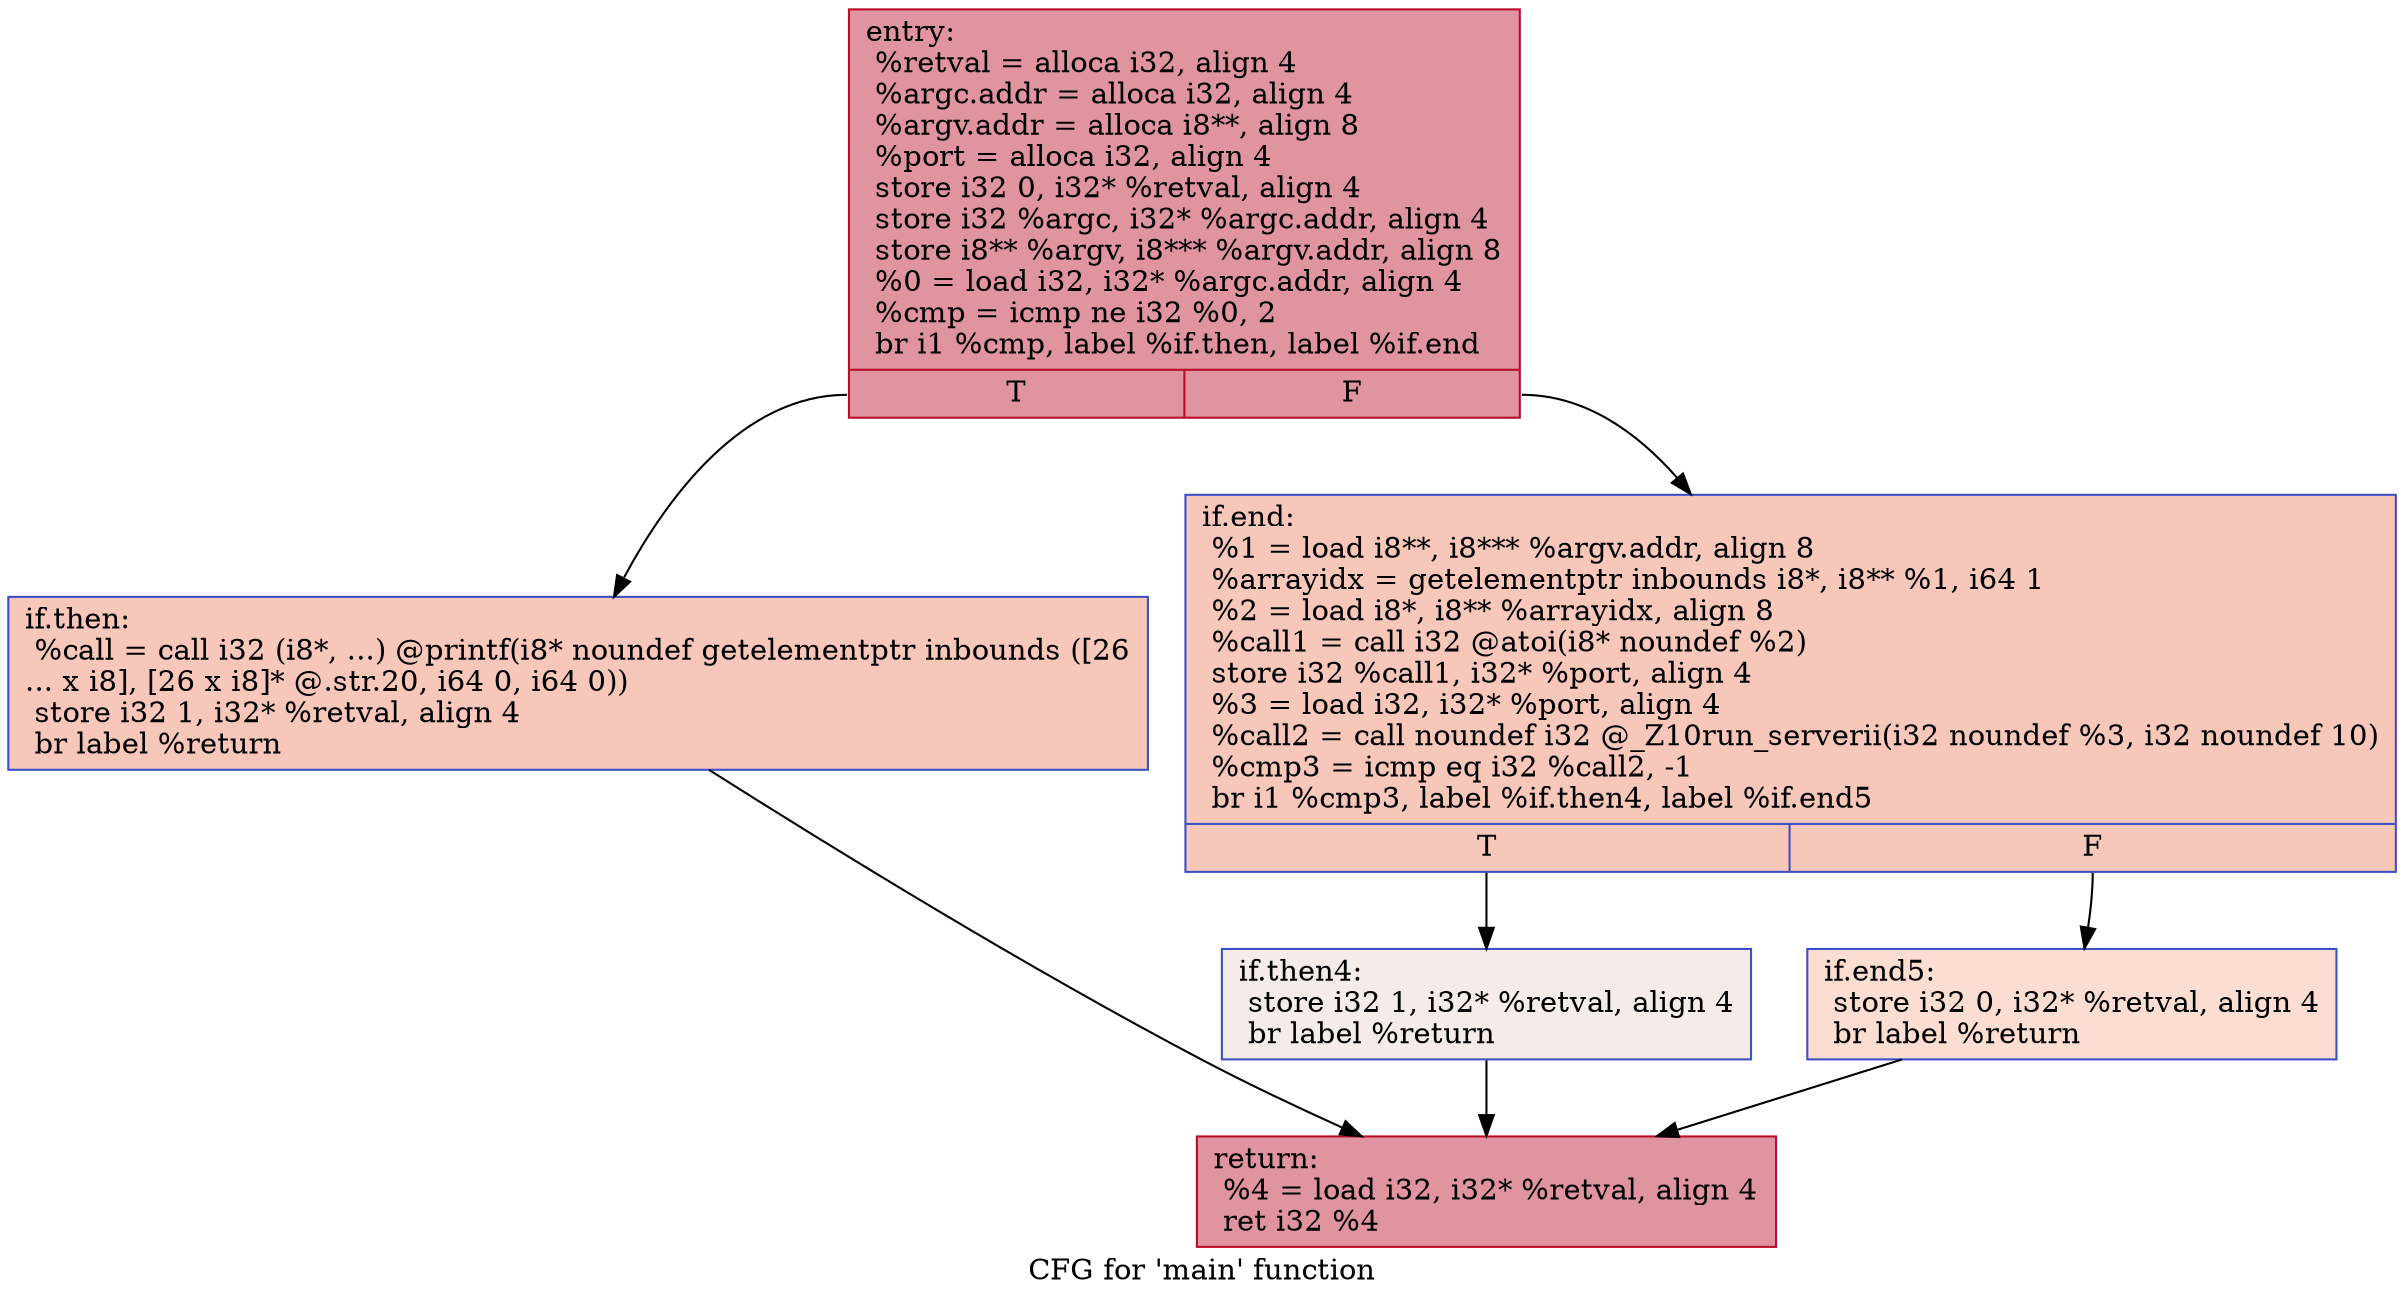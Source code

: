 digraph "CFG for 'main' function" {
	label="CFG for 'main' function";

	Node0x600002557780 [shape=record,color="#b70d28ff", style=filled, fillcolor="#b70d2870",label="{entry:\l  %retval = alloca i32, align 4\l  %argc.addr = alloca i32, align 4\l  %argv.addr = alloca i8**, align 8\l  %port = alloca i32, align 4\l  store i32 0, i32* %retval, align 4\l  store i32 %argc, i32* %argc.addr, align 4\l  store i8** %argv, i8*** %argv.addr, align 8\l  %0 = load i32, i32* %argc.addr, align 4\l  %cmp = icmp ne i32 %0, 2\l  br i1 %cmp, label %if.then, label %if.end\l|{<s0>T|<s1>F}}"];
	Node0x600002557780:s0 -> Node0x6000025577c0;
	Node0x600002557780:s1 -> Node0x600002557800;
	Node0x6000025577c0 [shape=record,color="#3d50c3ff", style=filled, fillcolor="#ec7f6370",label="{if.then:                                          \l  %call = call i32 (i8*, ...) @printf(i8* noundef getelementptr inbounds ([26\l... x i8], [26 x i8]* @.str.20, i64 0, i64 0))\l  store i32 1, i32* %retval, align 4\l  br label %return\l}"];
	Node0x6000025577c0 -> Node0x600002557880;
	Node0x600002557800 [shape=record,color="#3d50c3ff", style=filled, fillcolor="#ec7f6370",label="{if.end:                                           \l  %1 = load i8**, i8*** %argv.addr, align 8\l  %arrayidx = getelementptr inbounds i8*, i8** %1, i64 1\l  %2 = load i8*, i8** %arrayidx, align 8\l  %call1 = call i32 @atoi(i8* noundef %2)\l  store i32 %call1, i32* %port, align 4\l  %3 = load i32, i32* %port, align 4\l  %call2 = call noundef i32 @_Z10run_serverii(i32 noundef %3, i32 noundef 10)\l  %cmp3 = icmp eq i32 %call2, -1\l  br i1 %cmp3, label %if.then4, label %if.end5\l|{<s0>T|<s1>F}}"];
	Node0x600002557800:s0 -> Node0x600002557940;
	Node0x600002557800:s1 -> Node0x600002557980;
	Node0x600002557940 [shape=record,color="#3d50c3ff", style=filled, fillcolor="#ead5c970",label="{if.then4:                                         \l  store i32 1, i32* %retval, align 4\l  br label %return\l}"];
	Node0x600002557940 -> Node0x600002557880;
	Node0x600002557980 [shape=record,color="#3d50c3ff", style=filled, fillcolor="#f7b39670",label="{if.end5:                                          \l  store i32 0, i32* %retval, align 4\l  br label %return\l}"];
	Node0x600002557980 -> Node0x600002557880;
	Node0x600002557880 [shape=record,color="#b70d28ff", style=filled, fillcolor="#b70d2870",label="{return:                                           \l  %4 = load i32, i32* %retval, align 4\l  ret i32 %4\l}"];
}
